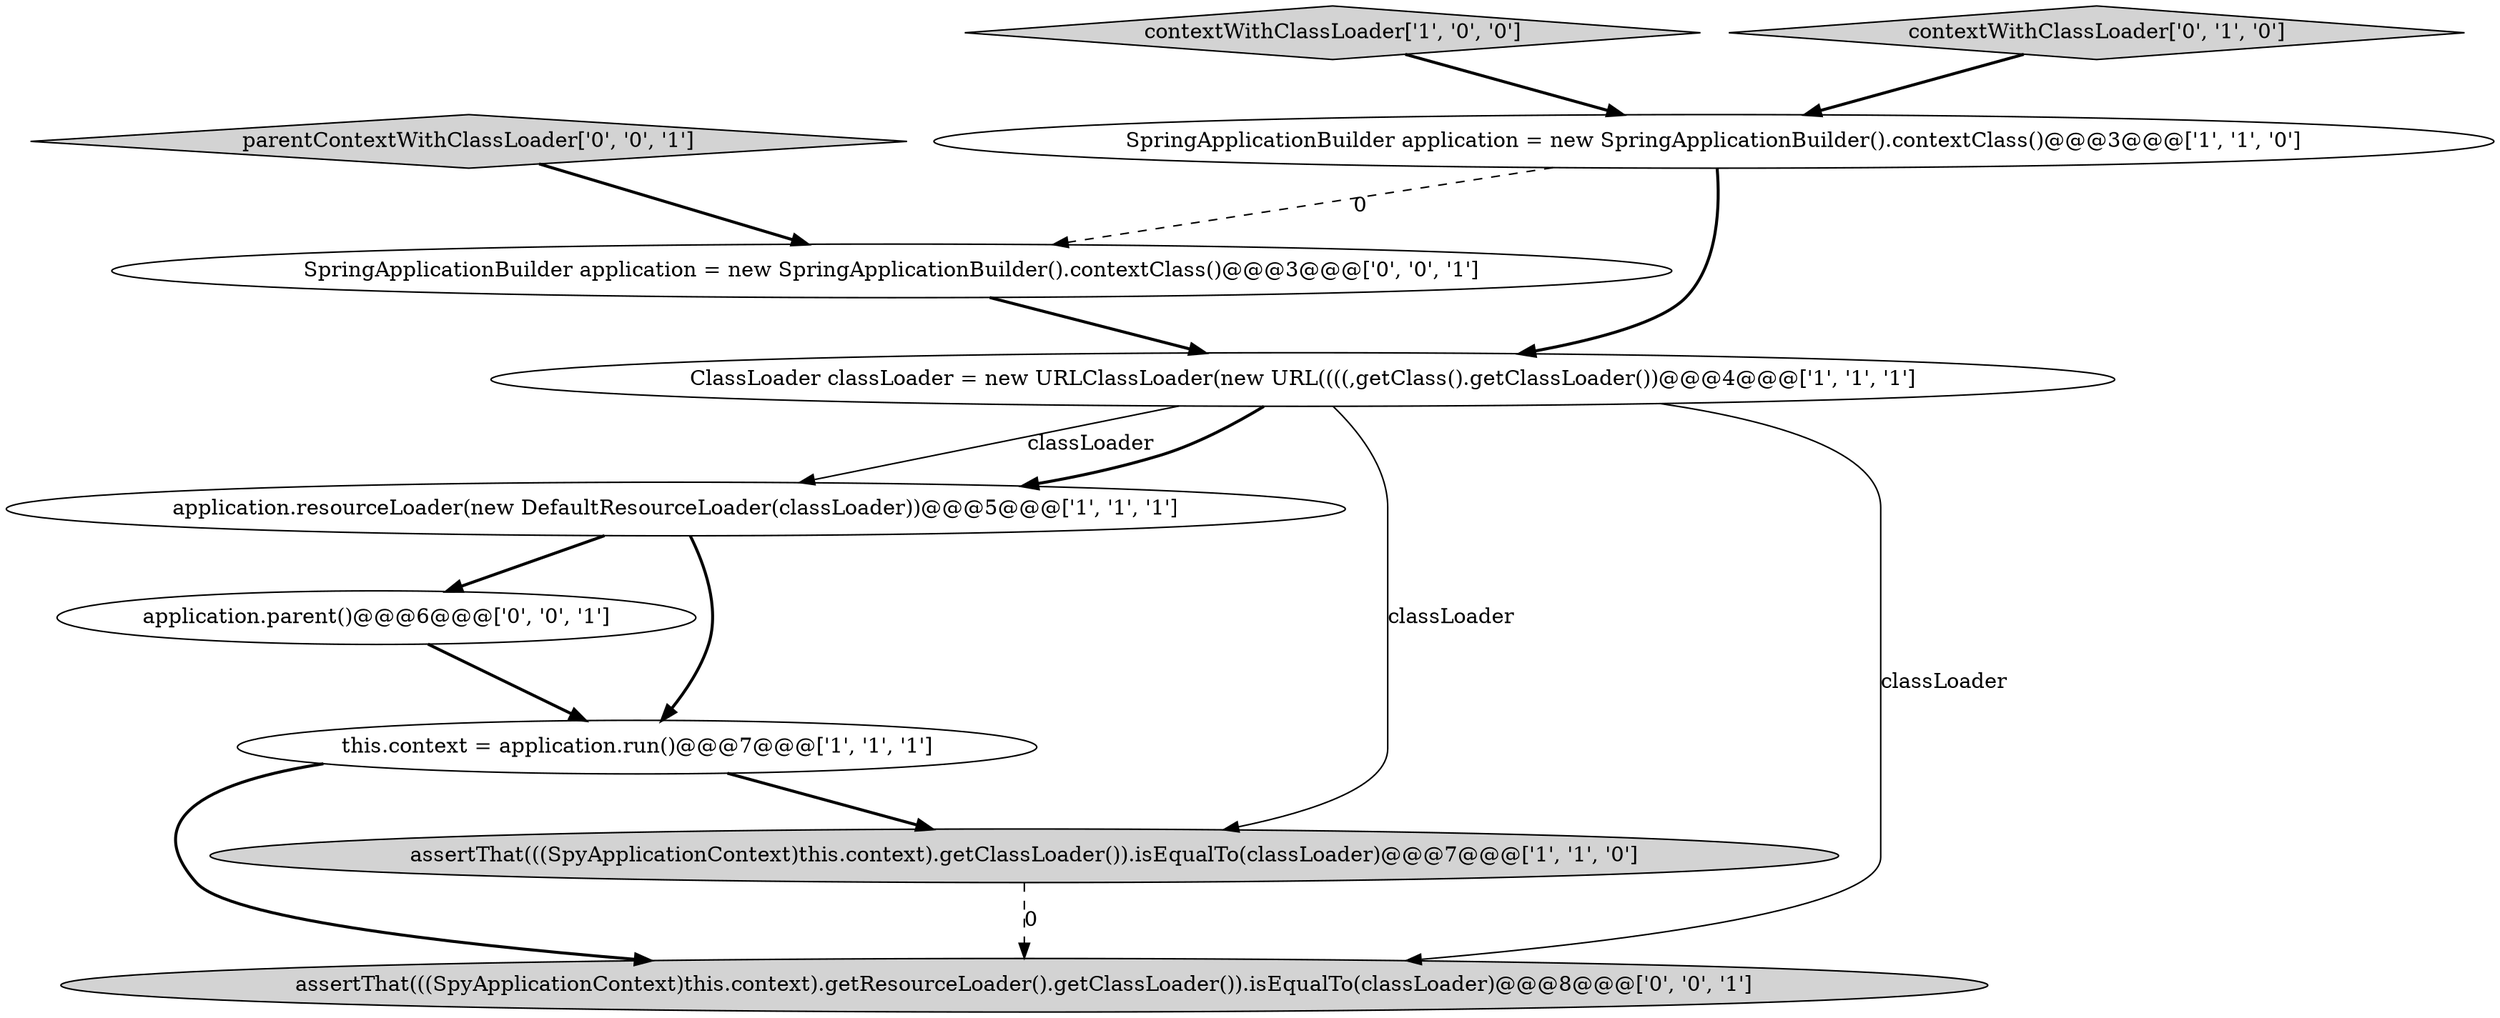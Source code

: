 digraph {
0 [style = filled, label = "ClassLoader classLoader = new URLClassLoader(new URL((((,getClass().getClassLoader())@@@4@@@['1', '1', '1']", fillcolor = white, shape = ellipse image = "AAA0AAABBB1BBB"];
10 [style = filled, label = "parentContextWithClassLoader['0', '0', '1']", fillcolor = lightgray, shape = diamond image = "AAA0AAABBB3BBB"];
2 [style = filled, label = "application.resourceLoader(new DefaultResourceLoader(classLoader))@@@5@@@['1', '1', '1']", fillcolor = white, shape = ellipse image = "AAA0AAABBB1BBB"];
5 [style = filled, label = "contextWithClassLoader['1', '0', '0']", fillcolor = lightgray, shape = diamond image = "AAA0AAABBB1BBB"];
7 [style = filled, label = "SpringApplicationBuilder application = new SpringApplicationBuilder().contextClass()@@@3@@@['0', '0', '1']", fillcolor = white, shape = ellipse image = "AAA0AAABBB3BBB"];
9 [style = filled, label = "application.parent()@@@6@@@['0', '0', '1']", fillcolor = white, shape = ellipse image = "AAA0AAABBB3BBB"];
1 [style = filled, label = "assertThat(((SpyApplicationContext)this.context).getClassLoader()).isEqualTo(classLoader)@@@7@@@['1', '1', '0']", fillcolor = lightgray, shape = ellipse image = "AAA0AAABBB1BBB"];
8 [style = filled, label = "assertThat(((SpyApplicationContext)this.context).getResourceLoader().getClassLoader()).isEqualTo(classLoader)@@@8@@@['0', '0', '1']", fillcolor = lightgray, shape = ellipse image = "AAA0AAABBB3BBB"];
4 [style = filled, label = "this.context = application.run()@@@7@@@['1', '1', '1']", fillcolor = white, shape = ellipse image = "AAA0AAABBB1BBB"];
3 [style = filled, label = "SpringApplicationBuilder application = new SpringApplicationBuilder().contextClass()@@@3@@@['1', '1', '0']", fillcolor = white, shape = ellipse image = "AAA0AAABBB1BBB"];
6 [style = filled, label = "contextWithClassLoader['0', '1', '0']", fillcolor = lightgray, shape = diamond image = "AAA0AAABBB2BBB"];
5->3 [style = bold, label=""];
6->3 [style = bold, label=""];
4->8 [style = bold, label=""];
0->1 [style = solid, label="classLoader"];
1->8 [style = dashed, label="0"];
4->1 [style = bold, label=""];
7->0 [style = bold, label=""];
2->9 [style = bold, label=""];
0->2 [style = solid, label="classLoader"];
2->4 [style = bold, label=""];
10->7 [style = bold, label=""];
3->7 [style = dashed, label="0"];
3->0 [style = bold, label=""];
9->4 [style = bold, label=""];
0->2 [style = bold, label=""];
0->8 [style = solid, label="classLoader"];
}
